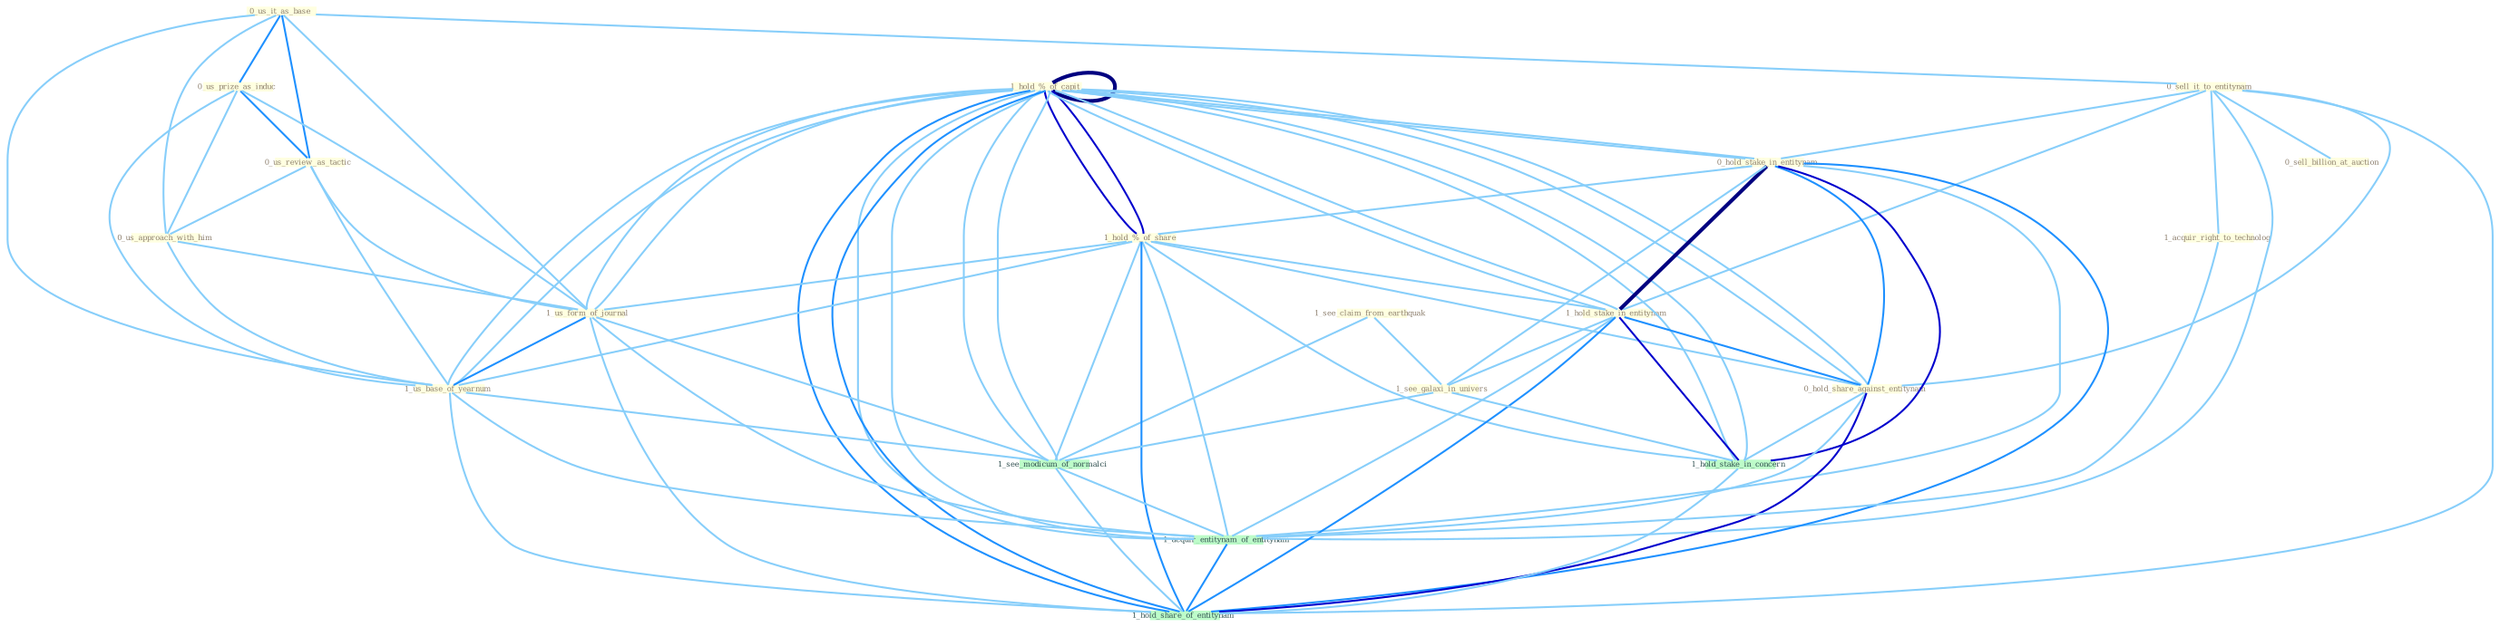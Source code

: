 Graph G{ 
    node
    [shape=polygon,style=filled,width=.5,height=.06,color="#BDFCC9",fixedsize=true,fontsize=4,
    fontcolor="#2f4f4f"];
    {node
    [color="#ffffe0", fontcolor="#8b7d6b"] "1_hold_%_of_capit " "1_hold_%_of_capit " "0_us_it_as_base " "0_us_prize_as_induc " "0_sell_it_to_entitynam " "0_hold_stake_in_entitynam " "1_see_claim_from_earthquak " "0_sell_billion_at_auction " "0_us_review_as_tactic " "1_hold_%_of_share " "1_hold_stake_in_entitynam " "1_see_galaxi_in_univers " "0_us_approach_with_him " "1_us_form_of_journal " "1_us_base_of_yearnum " "0_hold_share_against_entitynam " "1_acquir_right_to_technolog "}
{node [color="#fff0f5", fontcolor="#b22222"]}
edge [color="#B0E2FF"];

	"1_hold_%_of_capit " -- "1_hold_%_of_capit " [w="4", style=bold, color="#000080", len=0.4];
	"1_hold_%_of_capit " -- "0_hold_stake_in_entitynam " [w="1", color="#87cefa" ];
	"1_hold_%_of_capit " -- "1_hold_%_of_share " [w="3", color="#0000cd" , len=0.6];
	"1_hold_%_of_capit " -- "1_hold_stake_in_entitynam " [w="1", color="#87cefa" ];
	"1_hold_%_of_capit " -- "1_us_form_of_journal " [w="1", color="#87cefa" ];
	"1_hold_%_of_capit " -- "1_us_base_of_yearnum " [w="1", color="#87cefa" ];
	"1_hold_%_of_capit " -- "0_hold_share_against_entitynam " [w="1", color="#87cefa" ];
	"1_hold_%_of_capit " -- "1_hold_stake_in_concern " [w="1", color="#87cefa" ];
	"1_hold_%_of_capit " -- "1_see_modicum_of_normalci " [w="1", color="#87cefa" ];
	"1_hold_%_of_capit " -- "1_acquir_entitynam_of_entitynam " [w="1", color="#87cefa" ];
	"1_hold_%_of_capit " -- "1_hold_share_of_entitynam " [w="2", color="#1e90ff" , len=0.8];
	"1_hold_%_of_capit " -- "0_hold_stake_in_entitynam " [w="1", color="#87cefa" ];
	"1_hold_%_of_capit " -- "1_hold_%_of_share " [w="3", color="#0000cd" , len=0.6];
	"1_hold_%_of_capit " -- "1_hold_stake_in_entitynam " [w="1", color="#87cefa" ];
	"1_hold_%_of_capit " -- "1_us_form_of_journal " [w="1", color="#87cefa" ];
	"1_hold_%_of_capit " -- "1_us_base_of_yearnum " [w="1", color="#87cefa" ];
	"1_hold_%_of_capit " -- "0_hold_share_against_entitynam " [w="1", color="#87cefa" ];
	"1_hold_%_of_capit " -- "1_hold_stake_in_concern " [w="1", color="#87cefa" ];
	"1_hold_%_of_capit " -- "1_see_modicum_of_normalci " [w="1", color="#87cefa" ];
	"1_hold_%_of_capit " -- "1_acquir_entitynam_of_entitynam " [w="1", color="#87cefa" ];
	"1_hold_%_of_capit " -- "1_hold_share_of_entitynam " [w="2", color="#1e90ff" , len=0.8];
	"0_us_it_as_base " -- "0_us_prize_as_induc " [w="2", color="#1e90ff" , len=0.8];
	"0_us_it_as_base " -- "0_sell_it_to_entitynam " [w="1", color="#87cefa" ];
	"0_us_it_as_base " -- "0_us_review_as_tactic " [w="2", color="#1e90ff" , len=0.8];
	"0_us_it_as_base " -- "0_us_approach_with_him " [w="1", color="#87cefa" ];
	"0_us_it_as_base " -- "1_us_form_of_journal " [w="1", color="#87cefa" ];
	"0_us_it_as_base " -- "1_us_base_of_yearnum " [w="1", color="#87cefa" ];
	"0_us_prize_as_induc " -- "0_us_review_as_tactic " [w="2", color="#1e90ff" , len=0.8];
	"0_us_prize_as_induc " -- "0_us_approach_with_him " [w="1", color="#87cefa" ];
	"0_us_prize_as_induc " -- "1_us_form_of_journal " [w="1", color="#87cefa" ];
	"0_us_prize_as_induc " -- "1_us_base_of_yearnum " [w="1", color="#87cefa" ];
	"0_sell_it_to_entitynam " -- "0_hold_stake_in_entitynam " [w="1", color="#87cefa" ];
	"0_sell_it_to_entitynam " -- "0_sell_billion_at_auction " [w="1", color="#87cefa" ];
	"0_sell_it_to_entitynam " -- "1_hold_stake_in_entitynam " [w="1", color="#87cefa" ];
	"0_sell_it_to_entitynam " -- "0_hold_share_against_entitynam " [w="1", color="#87cefa" ];
	"0_sell_it_to_entitynam " -- "1_acquir_right_to_technolog " [w="1", color="#87cefa" ];
	"0_sell_it_to_entitynam " -- "1_acquir_entitynam_of_entitynam " [w="1", color="#87cefa" ];
	"0_sell_it_to_entitynam " -- "1_hold_share_of_entitynam " [w="1", color="#87cefa" ];
	"0_hold_stake_in_entitynam " -- "1_hold_%_of_share " [w="1", color="#87cefa" ];
	"0_hold_stake_in_entitynam " -- "1_hold_stake_in_entitynam " [w="4", style=bold, color="#000080", len=0.4];
	"0_hold_stake_in_entitynam " -- "1_see_galaxi_in_univers " [w="1", color="#87cefa" ];
	"0_hold_stake_in_entitynam " -- "0_hold_share_against_entitynam " [w="2", color="#1e90ff" , len=0.8];
	"0_hold_stake_in_entitynam " -- "1_hold_stake_in_concern " [w="3", color="#0000cd" , len=0.6];
	"0_hold_stake_in_entitynam " -- "1_acquir_entitynam_of_entitynam " [w="1", color="#87cefa" ];
	"0_hold_stake_in_entitynam " -- "1_hold_share_of_entitynam " [w="2", color="#1e90ff" , len=0.8];
	"1_see_claim_from_earthquak " -- "1_see_galaxi_in_univers " [w="1", color="#87cefa" ];
	"1_see_claim_from_earthquak " -- "1_see_modicum_of_normalci " [w="1", color="#87cefa" ];
	"0_us_review_as_tactic " -- "0_us_approach_with_him " [w="1", color="#87cefa" ];
	"0_us_review_as_tactic " -- "1_us_form_of_journal " [w="1", color="#87cefa" ];
	"0_us_review_as_tactic " -- "1_us_base_of_yearnum " [w="1", color="#87cefa" ];
	"1_hold_%_of_share " -- "1_hold_stake_in_entitynam " [w="1", color="#87cefa" ];
	"1_hold_%_of_share " -- "1_us_form_of_journal " [w="1", color="#87cefa" ];
	"1_hold_%_of_share " -- "1_us_base_of_yearnum " [w="1", color="#87cefa" ];
	"1_hold_%_of_share " -- "0_hold_share_against_entitynam " [w="1", color="#87cefa" ];
	"1_hold_%_of_share " -- "1_hold_stake_in_concern " [w="1", color="#87cefa" ];
	"1_hold_%_of_share " -- "1_see_modicum_of_normalci " [w="1", color="#87cefa" ];
	"1_hold_%_of_share " -- "1_acquir_entitynam_of_entitynam " [w="1", color="#87cefa" ];
	"1_hold_%_of_share " -- "1_hold_share_of_entitynam " [w="2", color="#1e90ff" , len=0.8];
	"1_hold_stake_in_entitynam " -- "1_see_galaxi_in_univers " [w="1", color="#87cefa" ];
	"1_hold_stake_in_entitynam " -- "0_hold_share_against_entitynam " [w="2", color="#1e90ff" , len=0.8];
	"1_hold_stake_in_entitynam " -- "1_hold_stake_in_concern " [w="3", color="#0000cd" , len=0.6];
	"1_hold_stake_in_entitynam " -- "1_acquir_entitynam_of_entitynam " [w="1", color="#87cefa" ];
	"1_hold_stake_in_entitynam " -- "1_hold_share_of_entitynam " [w="2", color="#1e90ff" , len=0.8];
	"1_see_galaxi_in_univers " -- "1_hold_stake_in_concern " [w="1", color="#87cefa" ];
	"1_see_galaxi_in_univers " -- "1_see_modicum_of_normalci " [w="1", color="#87cefa" ];
	"0_us_approach_with_him " -- "1_us_form_of_journal " [w="1", color="#87cefa" ];
	"0_us_approach_with_him " -- "1_us_base_of_yearnum " [w="1", color="#87cefa" ];
	"1_us_form_of_journal " -- "1_us_base_of_yearnum " [w="2", color="#1e90ff" , len=0.8];
	"1_us_form_of_journal " -- "1_see_modicum_of_normalci " [w="1", color="#87cefa" ];
	"1_us_form_of_journal " -- "1_acquir_entitynam_of_entitynam " [w="1", color="#87cefa" ];
	"1_us_form_of_journal " -- "1_hold_share_of_entitynam " [w="1", color="#87cefa" ];
	"1_us_base_of_yearnum " -- "1_see_modicum_of_normalci " [w="1", color="#87cefa" ];
	"1_us_base_of_yearnum " -- "1_acquir_entitynam_of_entitynam " [w="1", color="#87cefa" ];
	"1_us_base_of_yearnum " -- "1_hold_share_of_entitynam " [w="1", color="#87cefa" ];
	"0_hold_share_against_entitynam " -- "1_hold_stake_in_concern " [w="1", color="#87cefa" ];
	"0_hold_share_against_entitynam " -- "1_acquir_entitynam_of_entitynam " [w="1", color="#87cefa" ];
	"0_hold_share_against_entitynam " -- "1_hold_share_of_entitynam " [w="3", color="#0000cd" , len=0.6];
	"1_acquir_right_to_technolog " -- "1_acquir_entitynam_of_entitynam " [w="1", color="#87cefa" ];
	"1_hold_stake_in_concern " -- "1_hold_share_of_entitynam " [w="1", color="#87cefa" ];
	"1_see_modicum_of_normalci " -- "1_acquir_entitynam_of_entitynam " [w="1", color="#87cefa" ];
	"1_see_modicum_of_normalci " -- "1_hold_share_of_entitynam " [w="1", color="#87cefa" ];
	"1_acquir_entitynam_of_entitynam " -- "1_hold_share_of_entitynam " [w="2", color="#1e90ff" , len=0.8];
}